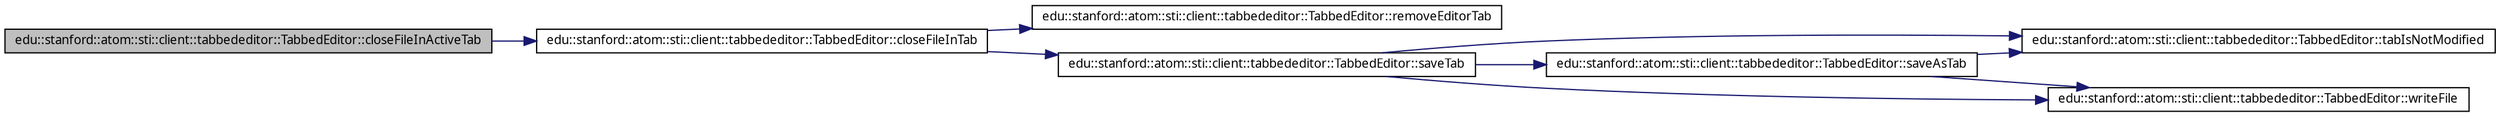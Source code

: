 digraph G
{
  edge [fontname="FreeSans.ttf",fontsize=10,labelfontname="FreeSans.ttf",labelfontsize=10];
  node [fontname="FreeSans.ttf",fontsize=10,shape=record];
  rankdir=LR;
  Node1 [label="edu::stanford::atom::sti::client::tabbededitor::TabbedEditor::closeFileInActiveTab",height=0.2,width=0.4,color="black", fillcolor="grey75", style="filled" fontcolor="black"];
  Node1 -> Node2 [color="midnightblue",fontsize=10,style="solid",fontname="FreeSans.ttf"];
  Node2 [label="edu::stanford::atom::sti::client::tabbededitor::TabbedEditor::closeFileInTab",height=0.2,width=0.4,color="black", fillcolor="white", style="filled",URL="$classedu_1_1stanford_1_1atom_1_1sti_1_1client_1_1tabbededitor_1_1TabbedEditor.html#df8ec94362d3f444077b8bfe9dda3be7"];
  Node2 -> Node3 [color="midnightblue",fontsize=10,style="solid",fontname="FreeSans.ttf"];
  Node3 [label="edu::stanford::atom::sti::client::tabbededitor::TabbedEditor::removeEditorTab",height=0.2,width=0.4,color="black", fillcolor="white", style="filled",URL="$classedu_1_1stanford_1_1atom_1_1sti_1_1client_1_1tabbededitor_1_1TabbedEditor.html#52b10c2be5c37a6ee7e2f85c8a26878d"];
  Node2 -> Node4 [color="midnightblue",fontsize=10,style="solid",fontname="FreeSans.ttf"];
  Node4 [label="edu::stanford::atom::sti::client::tabbededitor::TabbedEditor::saveTab",height=0.2,width=0.4,color="black", fillcolor="white", style="filled",URL="$classedu_1_1stanford_1_1atom_1_1sti_1_1client_1_1tabbededitor_1_1TabbedEditor.html#575485b1cabd9b7042d678e0191de7d0"];
  Node4 -> Node5 [color="midnightblue",fontsize=10,style="solid",fontname="FreeSans.ttf"];
  Node5 [label="edu::stanford::atom::sti::client::tabbededitor::TabbedEditor::saveAsTab",height=0.2,width=0.4,color="black", fillcolor="white", style="filled",URL="$classedu_1_1stanford_1_1atom_1_1sti_1_1client_1_1tabbededitor_1_1TabbedEditor.html#4f30f04b5843cfacb9a40cc531d0c92e"];
  Node5 -> Node6 [color="midnightblue",fontsize=10,style="solid",fontname="FreeSans.ttf"];
  Node6 [label="edu::stanford::atom::sti::client::tabbededitor::TabbedEditor::tabIsNotModified",height=0.2,width=0.4,color="black", fillcolor="white", style="filled",URL="$classedu_1_1stanford_1_1atom_1_1sti_1_1client_1_1tabbededitor_1_1TabbedEditor.html#022392ebe592e2e9845c265e034d92cc"];
  Node5 -> Node7 [color="midnightblue",fontsize=10,style="solid",fontname="FreeSans.ttf"];
  Node7 [label="edu::stanford::atom::sti::client::tabbededitor::TabbedEditor::writeFile",height=0.2,width=0.4,color="black", fillcolor="white", style="filled",URL="$classedu_1_1stanford_1_1atom_1_1sti_1_1client_1_1tabbededitor_1_1TabbedEditor.html#b3af8b83b35362eaccc2297acac473a0"];
  Node4 -> Node6 [color="midnightblue",fontsize=10,style="solid",fontname="FreeSans.ttf"];
  Node4 -> Node7 [color="midnightblue",fontsize=10,style="solid",fontname="FreeSans.ttf"];
}
